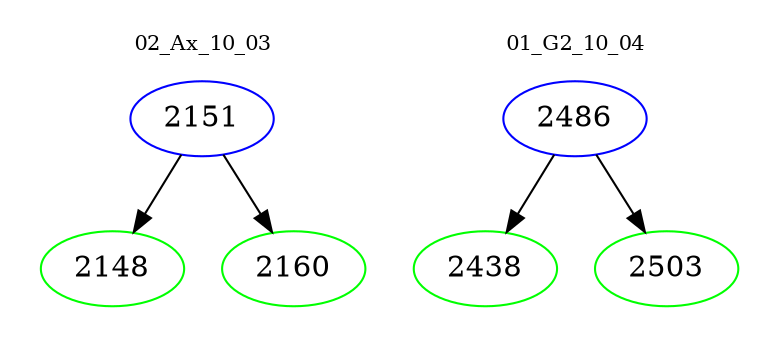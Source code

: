 digraph{
subgraph cluster_0 {
color = white
label = "02_Ax_10_03";
fontsize=10;
T0_2151 [label="2151", color="blue"]
T0_2151 -> T0_2148 [color="black"]
T0_2148 [label="2148", color="green"]
T0_2151 -> T0_2160 [color="black"]
T0_2160 [label="2160", color="green"]
}
subgraph cluster_1 {
color = white
label = "01_G2_10_04";
fontsize=10;
T1_2486 [label="2486", color="blue"]
T1_2486 -> T1_2438 [color="black"]
T1_2438 [label="2438", color="green"]
T1_2486 -> T1_2503 [color="black"]
T1_2503 [label="2503", color="green"]
}
}
